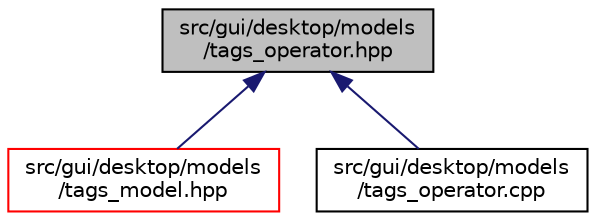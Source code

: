 digraph "src/gui/desktop/models/tags_operator.hpp"
{
 // LATEX_PDF_SIZE
  edge [fontname="Helvetica",fontsize="10",labelfontname="Helvetica",labelfontsize="10"];
  node [fontname="Helvetica",fontsize="10",shape=record];
  Node1 [label="src/gui/desktop/models\l/tags_operator.hpp",height=0.2,width=0.4,color="black", fillcolor="grey75", style="filled", fontcolor="black",tooltip=" "];
  Node1 -> Node2 [dir="back",color="midnightblue",fontsize="10",style="solid",fontname="Helvetica"];
  Node2 [label="src/gui/desktop/models\l/tags_model.hpp",height=0.2,width=0.4,color="red", fillcolor="white", style="filled",URL="$tags__model_8hpp.html",tooltip=" "];
  Node1 -> Node5 [dir="back",color="midnightblue",fontsize="10",style="solid",fontname="Helvetica"];
  Node5 [label="src/gui/desktop/models\l/tags_operator.cpp",height=0.2,width=0.4,color="black", fillcolor="white", style="filled",URL="$tags__operator_8cpp.html",tooltip=" "];
}

